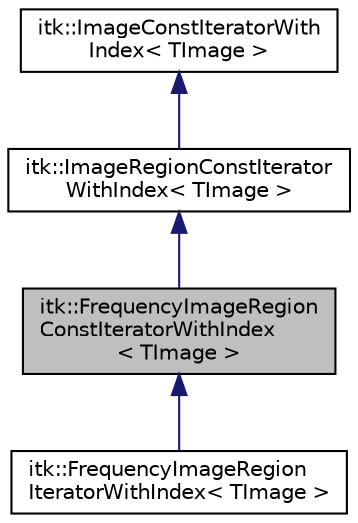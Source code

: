 digraph "itk::FrequencyImageRegionConstIteratorWithIndex&lt; TImage &gt;"
{
 // LATEX_PDF_SIZE
  edge [fontname="Helvetica",fontsize="10",labelfontname="Helvetica",labelfontsize="10"];
  node [fontname="Helvetica",fontsize="10",shape=record];
  Node1 [label="itk::FrequencyImageRegion\lConstIteratorWithIndex\l\< TImage \>",height=0.2,width=0.4,color="black", fillcolor="grey75", style="filled", fontcolor="black",tooltip="A multi-dimensional iterator templated over image type that walks pixels within a region and is speci..."];
  Node2 -> Node1 [dir="back",color="midnightblue",fontsize="10",style="solid",fontname="Helvetica"];
  Node2 [label="itk::ImageRegionConstIterator\lWithIndex\< TImage \>",height=0.2,width=0.4,color="black", fillcolor="white", style="filled",URL="$classitk_1_1ImageRegionConstIteratorWithIndex.html",tooltip="A multi-dimensional iterator templated over image type that walks an image region and is specialized ..."];
  Node3 -> Node2 [dir="back",color="midnightblue",fontsize="10",style="solid",fontname="Helvetica"];
  Node3 [label="itk::ImageConstIteratorWith\lIndex\< TImage \>",height=0.2,width=0.4,color="black", fillcolor="white", style="filled",URL="$classitk_1_1ImageConstIteratorWithIndex.html",tooltip="A base class for multi-dimensional iterators templated over image type that are designed to efficient..."];
  Node1 -> Node4 [dir="back",color="midnightblue",fontsize="10",style="solid",fontname="Helvetica"];
  Node4 [label="itk::FrequencyImageRegion\lIteratorWithIndex\< TImage \>",height=0.2,width=0.4,color="black", fillcolor="white", style="filled",URL="$classitk_1_1FrequencyImageRegionIteratorWithIndex.html",tooltip=" "];
}
